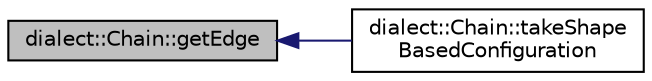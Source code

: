 digraph "dialect::Chain::getEdge"
{
  edge [fontname="Helvetica",fontsize="10",labelfontname="Helvetica",labelfontsize="10"];
  node [fontname="Helvetica",fontsize="10",shape=record];
  rankdir="LR";
  Node16 [label="dialect::Chain::getEdge",height=0.2,width=0.4,color="black", fillcolor="grey75", style="filled", fontcolor="black"];
  Node16 -> Node17 [dir="back",color="midnightblue",fontsize="10",style="solid",fontname="Helvetica"];
  Node17 [label="dialect::Chain::takeShape\lBasedConfiguration",height=0.2,width=0.4,color="black", fillcolor="white", style="filled",URL="$classdialect_1_1Chain.html#a78f0ee5307493976251e723e47ad0664",tooltip="Give this chain an orthogonal configuration best fitting its present geometric shape. "];
}
